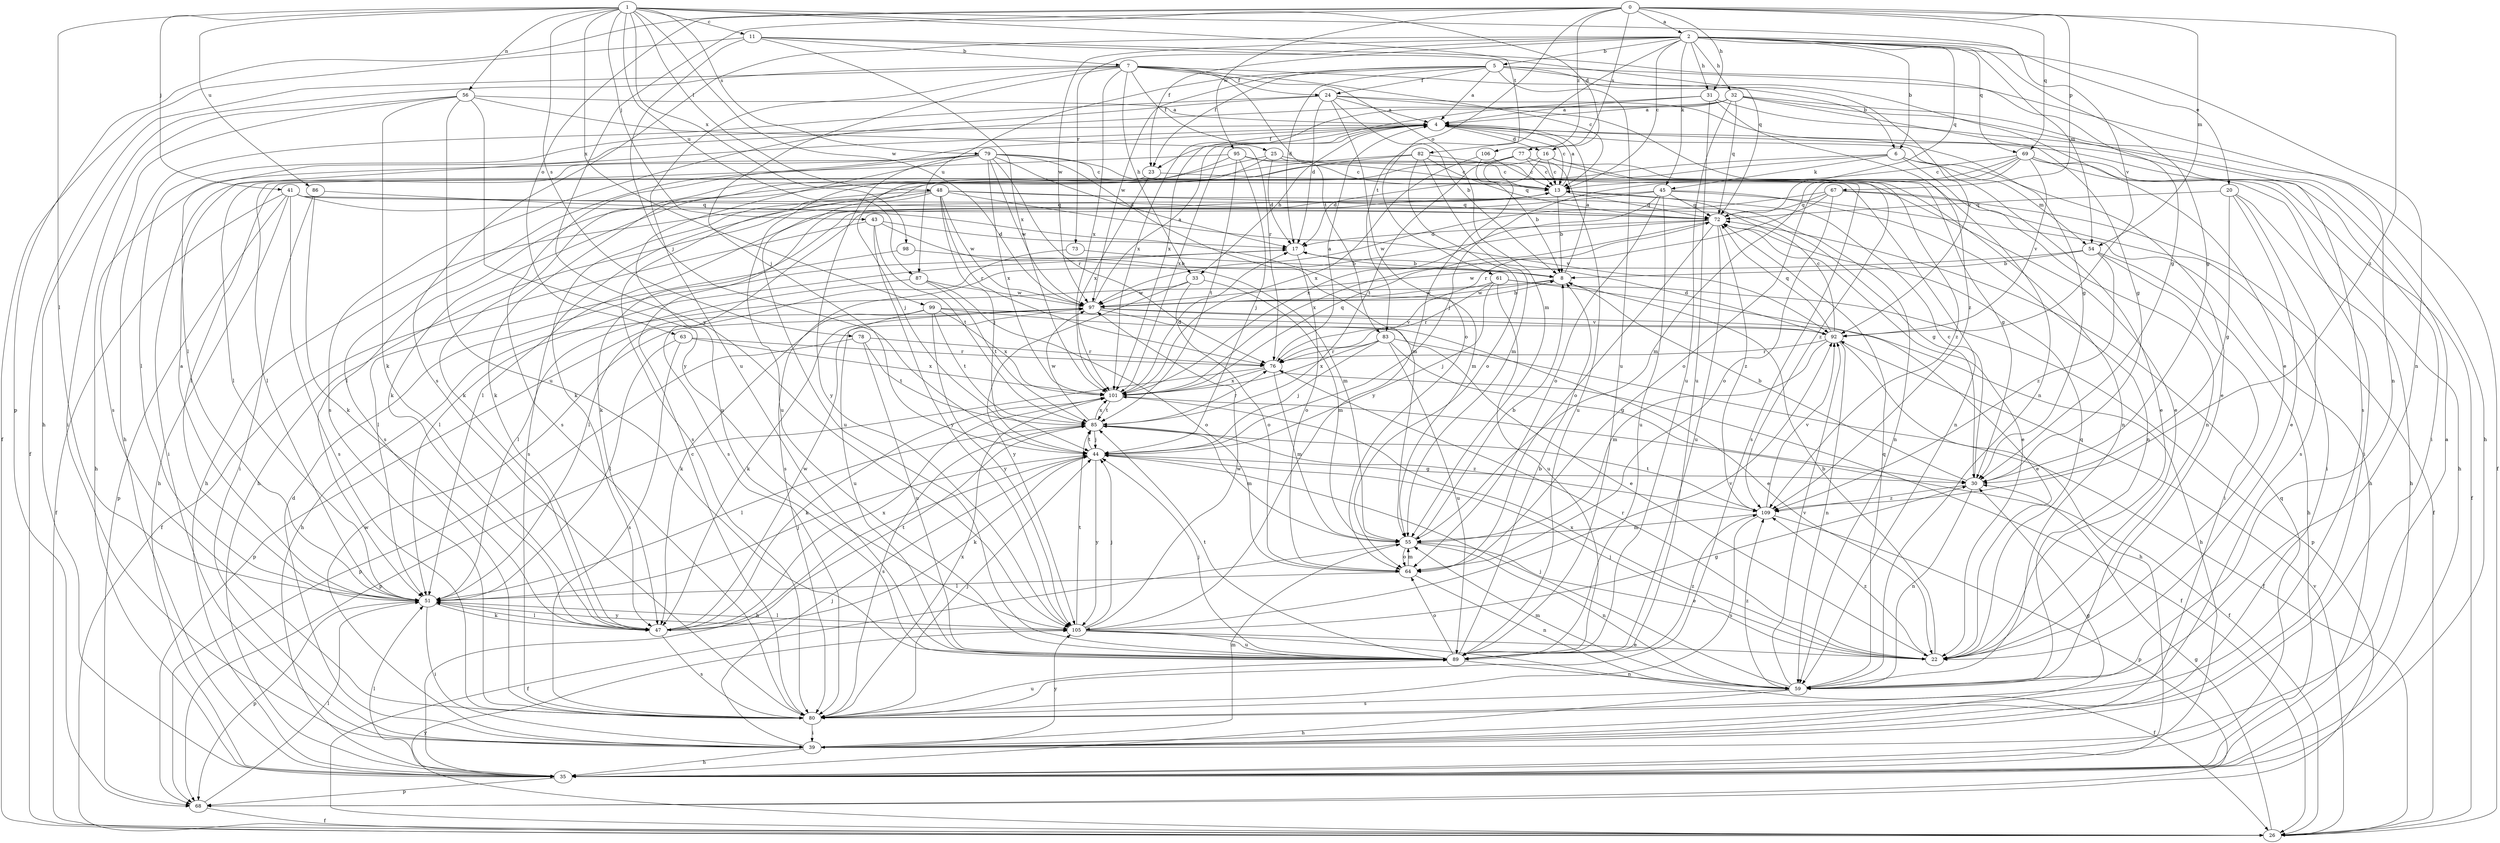 strict digraph  {
0;
1;
2;
4;
5;
6;
7;
8;
11;
13;
16;
17;
20;
22;
23;
24;
25;
26;
30;
31;
32;
33;
35;
39;
41;
43;
44;
45;
47;
48;
51;
54;
55;
56;
59;
61;
63;
64;
67;
68;
69;
72;
73;
76;
77;
78;
79;
80;
82;
83;
85;
86;
87;
89;
92;
95;
97;
98;
99;
101;
105;
106;
109;
0 -> 2  [label=a];
0 -> 31  [label=h];
0 -> 54  [label=m];
0 -> 61  [label=o];
0 -> 63  [label=o];
0 -> 67  [label=p];
0 -> 68  [label=p];
0 -> 69  [label=q];
0 -> 77  [label=s];
0 -> 95  [label=w];
0 -> 105  [label=y];
0 -> 106  [label=z];
0 -> 109  [label=z];
1 -> 11  [label=c];
1 -> 16  [label=d];
1 -> 41  [label=j];
1 -> 43  [label=j];
1 -> 48  [label=l];
1 -> 51  [label=l];
1 -> 56  [label=n];
1 -> 78  [label=s];
1 -> 79  [label=s];
1 -> 82  [label=t];
1 -> 86  [label=u];
1 -> 87  [label=u];
1 -> 92  [label=v];
1 -> 97  [label=w];
1 -> 98  [label=x];
1 -> 99  [label=x];
2 -> 5  [label=b];
2 -> 6  [label=b];
2 -> 13  [label=c];
2 -> 20  [label=e];
2 -> 23  [label=f];
2 -> 30  [label=g];
2 -> 31  [label=h];
2 -> 32  [label=h];
2 -> 45  [label=k];
2 -> 54  [label=m];
2 -> 59  [label=n];
2 -> 69  [label=q];
2 -> 72  [label=q];
2 -> 73  [label=r];
2 -> 80  [label=s];
2 -> 83  [label=t];
2 -> 97  [label=w];
4 -> 13  [label=c];
4 -> 16  [label=d];
4 -> 22  [label=e];
4 -> 23  [label=f];
4 -> 33  [label=h];
4 -> 39  [label=i];
4 -> 51  [label=l];
4 -> 80  [label=s];
4 -> 101  [label=x];
5 -> 4  [label=a];
5 -> 17  [label=d];
5 -> 22  [label=e];
5 -> 23  [label=f];
5 -> 24  [label=f];
5 -> 59  [label=n];
5 -> 87  [label=u];
5 -> 89  [label=u];
5 -> 92  [label=v];
5 -> 97  [label=w];
6 -> 22  [label=e];
6 -> 45  [label=k];
6 -> 47  [label=k];
6 -> 54  [label=m];
6 -> 59  [label=n];
6 -> 80  [label=s];
7 -> 6  [label=b];
7 -> 13  [label=c];
7 -> 24  [label=f];
7 -> 25  [label=f];
7 -> 26  [label=f];
7 -> 33  [label=h];
7 -> 35  [label=h];
7 -> 44  [label=j];
7 -> 55  [label=m];
7 -> 83  [label=t];
7 -> 89  [label=u];
7 -> 101  [label=x];
8 -> 4  [label=a];
8 -> 35  [label=h];
8 -> 97  [label=w];
11 -> 7  [label=b];
11 -> 26  [label=f];
11 -> 30  [label=g];
11 -> 44  [label=j];
11 -> 72  [label=q];
11 -> 101  [label=x];
13 -> 4  [label=a];
13 -> 8  [label=b];
13 -> 35  [label=h];
13 -> 51  [label=l];
13 -> 72  [label=q];
16 -> 13  [label=c];
16 -> 17  [label=d];
16 -> 30  [label=g];
16 -> 89  [label=u];
16 -> 109  [label=z];
17 -> 8  [label=b];
17 -> 51  [label=l];
17 -> 64  [label=o];
20 -> 22  [label=e];
20 -> 30  [label=g];
20 -> 35  [label=h];
20 -> 72  [label=q];
20 -> 80  [label=s];
22 -> 8  [label=b];
22 -> 44  [label=j];
22 -> 72  [label=q];
22 -> 76  [label=r];
22 -> 101  [label=x];
22 -> 109  [label=z];
23 -> 47  [label=k];
23 -> 80  [label=s];
23 -> 101  [label=x];
24 -> 4  [label=a];
24 -> 8  [label=b];
24 -> 17  [label=d];
24 -> 30  [label=g];
24 -> 35  [label=h];
24 -> 59  [label=n];
24 -> 64  [label=o];
24 -> 80  [label=s];
25 -> 13  [label=c];
25 -> 17  [label=d];
25 -> 44  [label=j];
25 -> 51  [label=l];
25 -> 109  [label=z];
26 -> 30  [label=g];
26 -> 92  [label=v];
26 -> 105  [label=y];
30 -> 8  [label=b];
30 -> 13  [label=c];
30 -> 59  [label=n];
30 -> 109  [label=z];
31 -> 4  [label=a];
31 -> 35  [label=h];
31 -> 89  [label=u];
31 -> 101  [label=x];
31 -> 109  [label=z];
32 -> 4  [label=a];
32 -> 26  [label=f];
32 -> 30  [label=g];
32 -> 51  [label=l];
32 -> 72  [label=q];
32 -> 80  [label=s];
32 -> 89  [label=u];
32 -> 101  [label=x];
33 -> 55  [label=m];
33 -> 64  [label=o];
33 -> 97  [label=w];
33 -> 105  [label=y];
35 -> 51  [label=l];
35 -> 68  [label=p];
35 -> 72  [label=q];
39 -> 4  [label=a];
39 -> 17  [label=d];
39 -> 30  [label=g];
39 -> 35  [label=h];
39 -> 44  [label=j];
39 -> 55  [label=m];
39 -> 97  [label=w];
39 -> 105  [label=y];
41 -> 26  [label=f];
41 -> 30  [label=g];
41 -> 35  [label=h];
41 -> 55  [label=m];
41 -> 68  [label=p];
41 -> 72  [label=q];
41 -> 80  [label=s];
43 -> 17  [label=d];
43 -> 26  [label=f];
43 -> 55  [label=m];
43 -> 85  [label=t];
43 -> 105  [label=y];
44 -> 30  [label=g];
44 -> 35  [label=h];
44 -> 47  [label=k];
44 -> 85  [label=t];
44 -> 105  [label=y];
45 -> 35  [label=h];
45 -> 47  [label=k];
45 -> 59  [label=n];
45 -> 64  [label=o];
45 -> 72  [label=q];
45 -> 80  [label=s];
45 -> 89  [label=u];
45 -> 101  [label=x];
47 -> 51  [label=l];
47 -> 80  [label=s];
47 -> 85  [label=t];
47 -> 97  [label=w];
47 -> 101  [label=x];
48 -> 35  [label=h];
48 -> 44  [label=j];
48 -> 59  [label=n];
48 -> 72  [label=q];
48 -> 76  [label=r];
48 -> 80  [label=s];
48 -> 89  [label=u];
48 -> 92  [label=v];
48 -> 97  [label=w];
51 -> 4  [label=a];
51 -> 39  [label=i];
51 -> 44  [label=j];
51 -> 47  [label=k];
51 -> 68  [label=p];
51 -> 105  [label=y];
54 -> 8  [label=b];
54 -> 35  [label=h];
54 -> 39  [label=i];
54 -> 97  [label=w];
54 -> 109  [label=z];
55 -> 8  [label=b];
55 -> 22  [label=e];
55 -> 26  [label=f];
55 -> 59  [label=n];
55 -> 64  [label=o];
56 -> 4  [label=a];
56 -> 39  [label=i];
56 -> 47  [label=k];
56 -> 76  [label=r];
56 -> 80  [label=s];
56 -> 89  [label=u];
56 -> 105  [label=y];
59 -> 35  [label=h];
59 -> 44  [label=j];
59 -> 55  [label=m];
59 -> 72  [label=q];
59 -> 80  [label=s];
59 -> 92  [label=v];
59 -> 109  [label=z];
61 -> 22  [label=e];
61 -> 44  [label=j];
61 -> 68  [label=p];
61 -> 76  [label=r];
61 -> 89  [label=u];
61 -> 97  [label=w];
63 -> 51  [label=l];
63 -> 76  [label=r];
63 -> 80  [label=s];
63 -> 101  [label=x];
64 -> 51  [label=l];
64 -> 55  [label=m];
64 -> 59  [label=n];
67 -> 26  [label=f];
67 -> 39  [label=i];
67 -> 64  [label=o];
67 -> 72  [label=q];
67 -> 76  [label=r];
67 -> 97  [label=w];
68 -> 26  [label=f];
68 -> 51  [label=l];
69 -> 13  [label=c];
69 -> 26  [label=f];
69 -> 35  [label=h];
69 -> 39  [label=i];
69 -> 44  [label=j];
69 -> 55  [label=m];
69 -> 64  [label=o];
69 -> 92  [label=v];
72 -> 17  [label=d];
72 -> 22  [label=e];
72 -> 64  [label=o];
72 -> 80  [label=s];
72 -> 89  [label=u];
72 -> 101  [label=x];
72 -> 109  [label=z];
73 -> 8  [label=b];
73 -> 51  [label=l];
76 -> 4  [label=a];
76 -> 26  [label=f];
76 -> 55  [label=m];
76 -> 68  [label=p];
76 -> 101  [label=x];
77 -> 13  [label=c];
77 -> 51  [label=l];
77 -> 59  [label=n];
77 -> 85  [label=t];
77 -> 89  [label=u];
77 -> 105  [label=y];
78 -> 68  [label=p];
78 -> 76  [label=r];
78 -> 85  [label=t];
78 -> 89  [label=u];
79 -> 13  [label=c];
79 -> 17  [label=d];
79 -> 35  [label=h];
79 -> 39  [label=i];
79 -> 55  [label=m];
79 -> 59  [label=n];
79 -> 76  [label=r];
79 -> 80  [label=s];
79 -> 89  [label=u];
79 -> 97  [label=w];
79 -> 101  [label=x];
79 -> 105  [label=y];
80 -> 13  [label=c];
80 -> 39  [label=i];
80 -> 44  [label=j];
80 -> 89  [label=u];
80 -> 101  [label=x];
82 -> 13  [label=c];
82 -> 47  [label=k];
82 -> 51  [label=l];
82 -> 55  [label=m];
82 -> 64  [label=o];
82 -> 72  [label=q];
83 -> 26  [label=f];
83 -> 30  [label=g];
83 -> 44  [label=j];
83 -> 76  [label=r];
83 -> 89  [label=u];
83 -> 101  [label=x];
85 -> 44  [label=j];
85 -> 51  [label=l];
85 -> 55  [label=m];
85 -> 76  [label=r];
85 -> 80  [label=s];
85 -> 97  [label=w];
85 -> 101  [label=x];
85 -> 109  [label=z];
86 -> 39  [label=i];
86 -> 47  [label=k];
86 -> 72  [label=q];
87 -> 51  [label=l];
87 -> 64  [label=o];
87 -> 85  [label=t];
87 -> 97  [label=w];
89 -> 8  [label=b];
89 -> 44  [label=j];
89 -> 59  [label=n];
89 -> 64  [label=o];
89 -> 85  [label=t];
89 -> 109  [label=z];
92 -> 13  [label=c];
92 -> 17  [label=d];
92 -> 35  [label=h];
92 -> 55  [label=m];
92 -> 59  [label=n];
92 -> 72  [label=q];
92 -> 76  [label=r];
95 -> 13  [label=c];
95 -> 22  [label=e];
95 -> 44  [label=j];
95 -> 47  [label=k];
95 -> 51  [label=l];
95 -> 85  [label=t];
97 -> 4  [label=a];
97 -> 8  [label=b];
97 -> 22  [label=e];
97 -> 35  [label=h];
97 -> 47  [label=k];
97 -> 68  [label=p];
97 -> 92  [label=v];
98 -> 8  [label=b];
98 -> 51  [label=l];
99 -> 22  [label=e];
99 -> 47  [label=k];
99 -> 85  [label=t];
99 -> 89  [label=u];
99 -> 92  [label=v];
99 -> 101  [label=x];
99 -> 105  [label=y];
101 -> 17  [label=d];
101 -> 26  [label=f];
101 -> 47  [label=k];
101 -> 72  [label=q];
101 -> 85  [label=t];
105 -> 22  [label=e];
105 -> 26  [label=f];
105 -> 30  [label=g];
105 -> 44  [label=j];
105 -> 51  [label=l];
105 -> 85  [label=t];
105 -> 89  [label=u];
105 -> 92  [label=v];
105 -> 97  [label=w];
106 -> 8  [label=b];
106 -> 13  [label=c];
106 -> 101  [label=x];
109 -> 55  [label=m];
109 -> 68  [label=p];
109 -> 80  [label=s];
109 -> 85  [label=t];
109 -> 92  [label=v];
}

